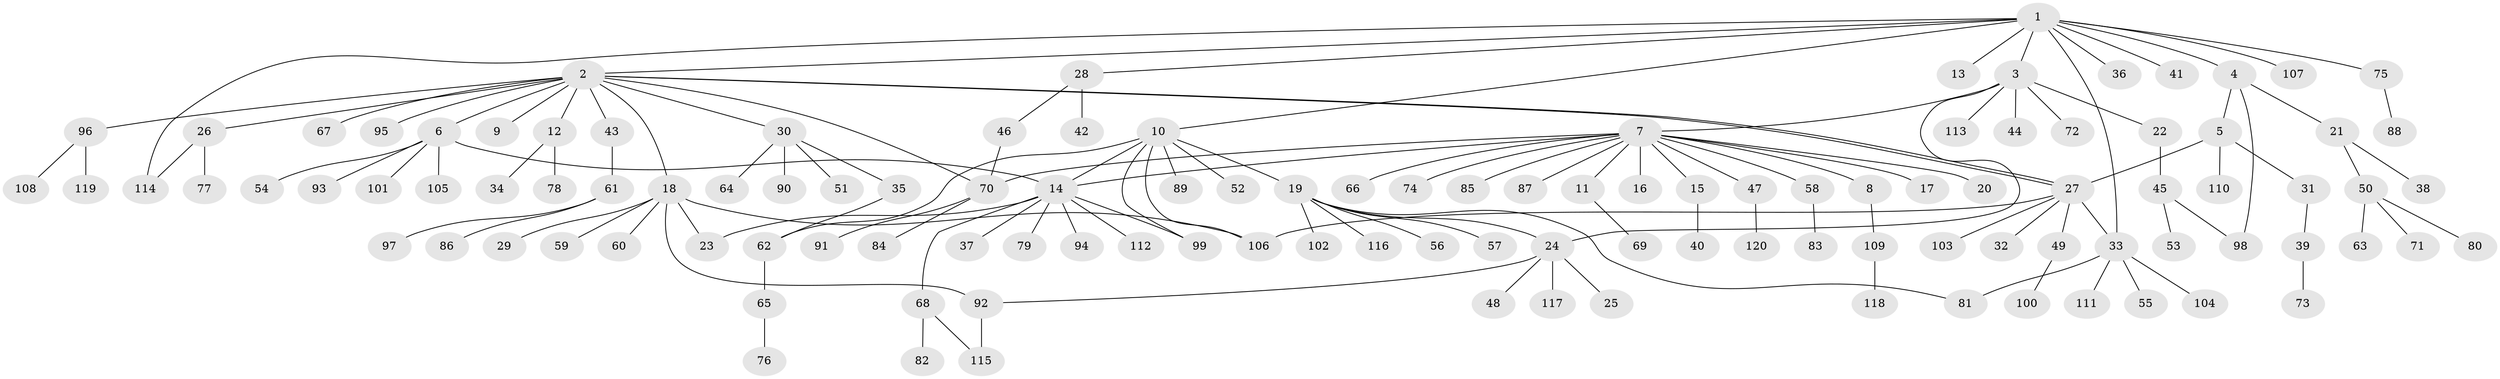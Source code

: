 // coarse degree distribution, {11: 0.011627906976744186, 12: 0.011627906976744186, 6: 0.046511627906976744, 4: 0.03488372093023256, 3: 0.05813953488372093, 5: 0.03488372093023256, 14: 0.011627906976744186, 2: 0.22093023255813954, 1: 0.5465116279069767, 7: 0.011627906976744186, 9: 0.011627906976744186}
// Generated by graph-tools (version 1.1) at 2025/50/03/04/25 22:50:42]
// undirected, 120 vertices, 137 edges
graph export_dot {
  node [color=gray90,style=filled];
  1;
  2;
  3;
  4;
  5;
  6;
  7;
  8;
  9;
  10;
  11;
  12;
  13;
  14;
  15;
  16;
  17;
  18;
  19;
  20;
  21;
  22;
  23;
  24;
  25;
  26;
  27;
  28;
  29;
  30;
  31;
  32;
  33;
  34;
  35;
  36;
  37;
  38;
  39;
  40;
  41;
  42;
  43;
  44;
  45;
  46;
  47;
  48;
  49;
  50;
  51;
  52;
  53;
  54;
  55;
  56;
  57;
  58;
  59;
  60;
  61;
  62;
  63;
  64;
  65;
  66;
  67;
  68;
  69;
  70;
  71;
  72;
  73;
  74;
  75;
  76;
  77;
  78;
  79;
  80;
  81;
  82;
  83;
  84;
  85;
  86;
  87;
  88;
  89;
  90;
  91;
  92;
  93;
  94;
  95;
  96;
  97;
  98;
  99;
  100;
  101;
  102;
  103;
  104;
  105;
  106;
  107;
  108;
  109;
  110;
  111;
  112;
  113;
  114;
  115;
  116;
  117;
  118;
  119;
  120;
  1 -- 2;
  1 -- 3;
  1 -- 4;
  1 -- 10;
  1 -- 13;
  1 -- 28;
  1 -- 33;
  1 -- 36;
  1 -- 41;
  1 -- 75;
  1 -- 107;
  1 -- 114;
  2 -- 6;
  2 -- 9;
  2 -- 12;
  2 -- 18;
  2 -- 26;
  2 -- 27;
  2 -- 27;
  2 -- 30;
  2 -- 43;
  2 -- 67;
  2 -- 70;
  2 -- 95;
  2 -- 96;
  3 -- 7;
  3 -- 22;
  3 -- 24;
  3 -- 44;
  3 -- 72;
  3 -- 113;
  4 -- 5;
  4 -- 21;
  4 -- 98;
  5 -- 27;
  5 -- 31;
  5 -- 110;
  6 -- 14;
  6 -- 54;
  6 -- 93;
  6 -- 101;
  6 -- 105;
  7 -- 8;
  7 -- 11;
  7 -- 14;
  7 -- 15;
  7 -- 16;
  7 -- 17;
  7 -- 20;
  7 -- 47;
  7 -- 58;
  7 -- 66;
  7 -- 70;
  7 -- 74;
  7 -- 85;
  7 -- 87;
  8 -- 109;
  10 -- 14;
  10 -- 19;
  10 -- 52;
  10 -- 62;
  10 -- 89;
  10 -- 99;
  10 -- 106;
  11 -- 69;
  12 -- 34;
  12 -- 78;
  14 -- 23;
  14 -- 37;
  14 -- 68;
  14 -- 79;
  14 -- 94;
  14 -- 99;
  14 -- 112;
  15 -- 40;
  18 -- 23;
  18 -- 29;
  18 -- 59;
  18 -- 60;
  18 -- 92;
  18 -- 106;
  19 -- 24;
  19 -- 56;
  19 -- 57;
  19 -- 81;
  19 -- 102;
  19 -- 116;
  21 -- 38;
  21 -- 50;
  22 -- 45;
  24 -- 25;
  24 -- 48;
  24 -- 92;
  24 -- 117;
  26 -- 77;
  26 -- 114;
  27 -- 32;
  27 -- 33;
  27 -- 49;
  27 -- 103;
  27 -- 106;
  28 -- 42;
  28 -- 46;
  30 -- 35;
  30 -- 51;
  30 -- 64;
  30 -- 90;
  31 -- 39;
  33 -- 55;
  33 -- 81;
  33 -- 104;
  33 -- 111;
  35 -- 62;
  39 -- 73;
  43 -- 61;
  45 -- 53;
  45 -- 98;
  46 -- 70;
  47 -- 120;
  49 -- 100;
  50 -- 63;
  50 -- 71;
  50 -- 80;
  58 -- 83;
  61 -- 86;
  61 -- 97;
  62 -- 65;
  65 -- 76;
  68 -- 82;
  68 -- 115;
  70 -- 84;
  70 -- 91;
  75 -- 88;
  92 -- 115;
  96 -- 108;
  96 -- 119;
  109 -- 118;
}
